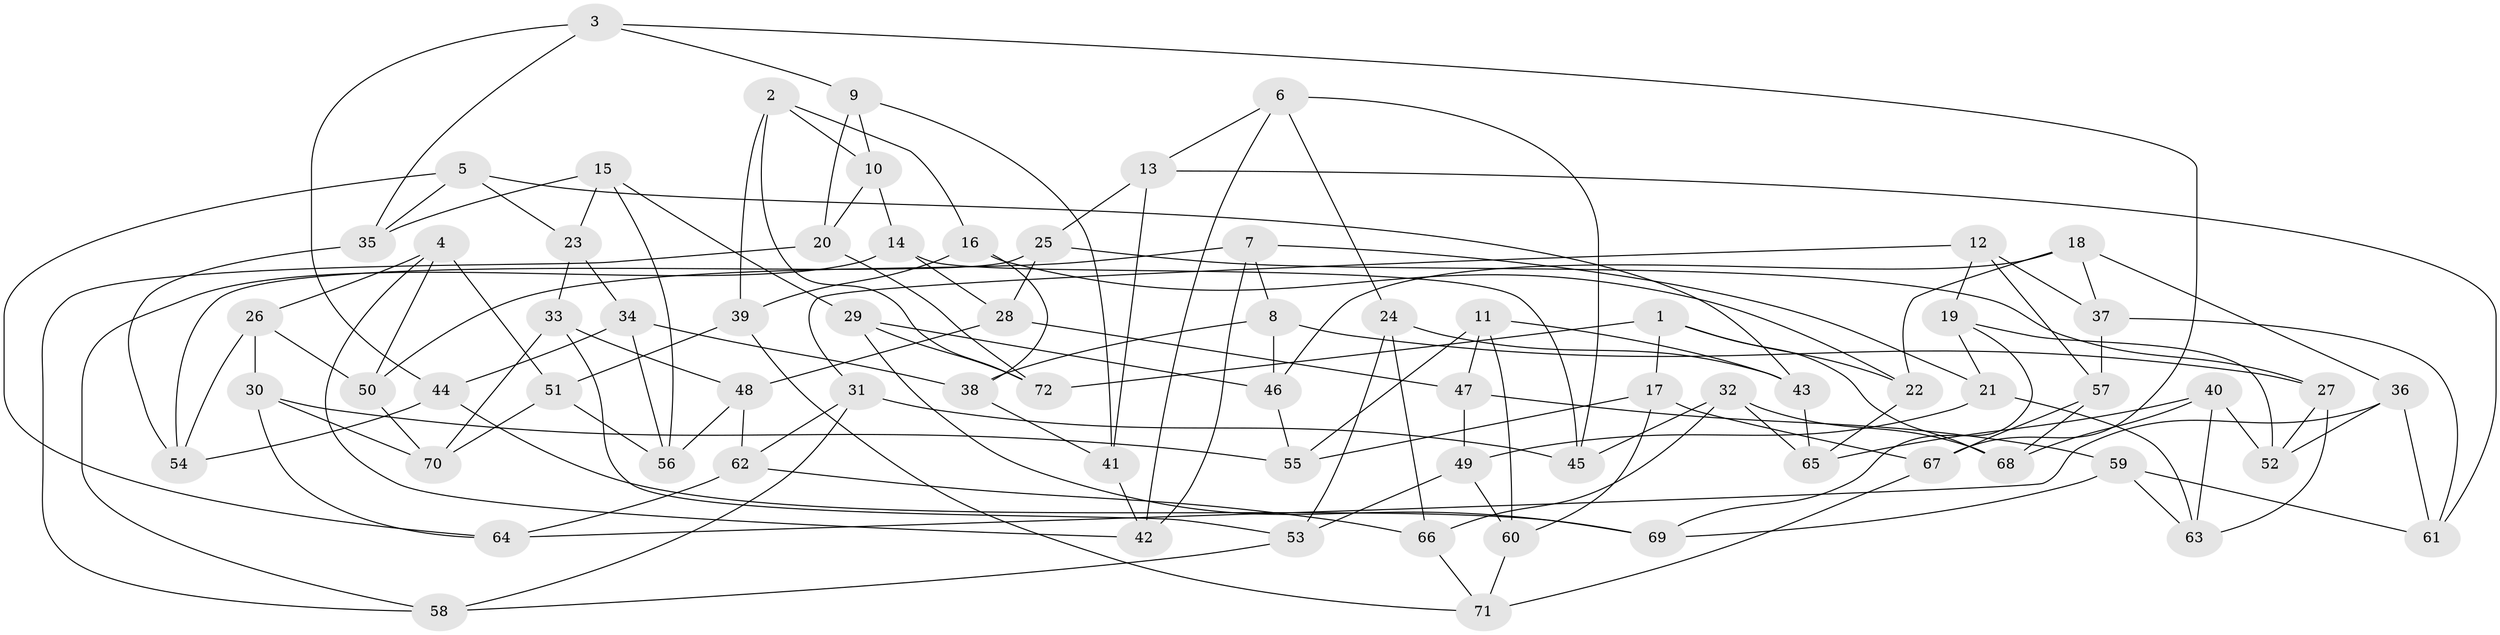 // coarse degree distribution, {4: 0.32558139534883723, 6: 0.5813953488372093, 5: 0.09302325581395349}
// Generated by graph-tools (version 1.1) at 2025/42/03/06/25 10:42:25]
// undirected, 72 vertices, 144 edges
graph export_dot {
graph [start="1"]
  node [color=gray90,style=filled];
  1;
  2;
  3;
  4;
  5;
  6;
  7;
  8;
  9;
  10;
  11;
  12;
  13;
  14;
  15;
  16;
  17;
  18;
  19;
  20;
  21;
  22;
  23;
  24;
  25;
  26;
  27;
  28;
  29;
  30;
  31;
  32;
  33;
  34;
  35;
  36;
  37;
  38;
  39;
  40;
  41;
  42;
  43;
  44;
  45;
  46;
  47;
  48;
  49;
  50;
  51;
  52;
  53;
  54;
  55;
  56;
  57;
  58;
  59;
  60;
  61;
  62;
  63;
  64;
  65;
  66;
  67;
  68;
  69;
  70;
  71;
  72;
  1 -- 22;
  1 -- 17;
  1 -- 68;
  1 -- 72;
  2 -- 10;
  2 -- 72;
  2 -- 16;
  2 -- 39;
  3 -- 35;
  3 -- 9;
  3 -- 67;
  3 -- 44;
  4 -- 51;
  4 -- 50;
  4 -- 26;
  4 -- 42;
  5 -- 35;
  5 -- 43;
  5 -- 23;
  5 -- 64;
  6 -- 45;
  6 -- 13;
  6 -- 42;
  6 -- 24;
  7 -- 50;
  7 -- 8;
  7 -- 42;
  7 -- 21;
  8 -- 46;
  8 -- 27;
  8 -- 38;
  9 -- 10;
  9 -- 41;
  9 -- 20;
  10 -- 14;
  10 -- 20;
  11 -- 55;
  11 -- 43;
  11 -- 60;
  11 -- 47;
  12 -- 19;
  12 -- 37;
  12 -- 31;
  12 -- 57;
  13 -- 25;
  13 -- 41;
  13 -- 61;
  14 -- 45;
  14 -- 58;
  14 -- 28;
  15 -- 23;
  15 -- 29;
  15 -- 56;
  15 -- 35;
  16 -- 22;
  16 -- 39;
  16 -- 38;
  17 -- 60;
  17 -- 55;
  17 -- 67;
  18 -- 22;
  18 -- 36;
  18 -- 46;
  18 -- 37;
  19 -- 69;
  19 -- 52;
  19 -- 21;
  20 -- 58;
  20 -- 72;
  21 -- 49;
  21 -- 63;
  22 -- 65;
  23 -- 33;
  23 -- 34;
  24 -- 43;
  24 -- 53;
  24 -- 66;
  25 -- 27;
  25 -- 54;
  25 -- 28;
  26 -- 30;
  26 -- 50;
  26 -- 54;
  27 -- 52;
  27 -- 63;
  28 -- 47;
  28 -- 48;
  29 -- 72;
  29 -- 69;
  29 -- 46;
  30 -- 64;
  30 -- 70;
  30 -- 55;
  31 -- 62;
  31 -- 58;
  31 -- 45;
  32 -- 65;
  32 -- 66;
  32 -- 68;
  32 -- 45;
  33 -- 70;
  33 -- 48;
  33 -- 53;
  34 -- 38;
  34 -- 56;
  34 -- 44;
  35 -- 54;
  36 -- 61;
  36 -- 64;
  36 -- 52;
  37 -- 57;
  37 -- 61;
  38 -- 41;
  39 -- 71;
  39 -- 51;
  40 -- 68;
  40 -- 65;
  40 -- 63;
  40 -- 52;
  41 -- 42;
  43 -- 65;
  44 -- 69;
  44 -- 54;
  46 -- 55;
  47 -- 49;
  47 -- 59;
  48 -- 62;
  48 -- 56;
  49 -- 60;
  49 -- 53;
  50 -- 70;
  51 -- 56;
  51 -- 70;
  53 -- 58;
  57 -- 68;
  57 -- 67;
  59 -- 63;
  59 -- 69;
  59 -- 61;
  60 -- 71;
  62 -- 66;
  62 -- 64;
  66 -- 71;
  67 -- 71;
}
